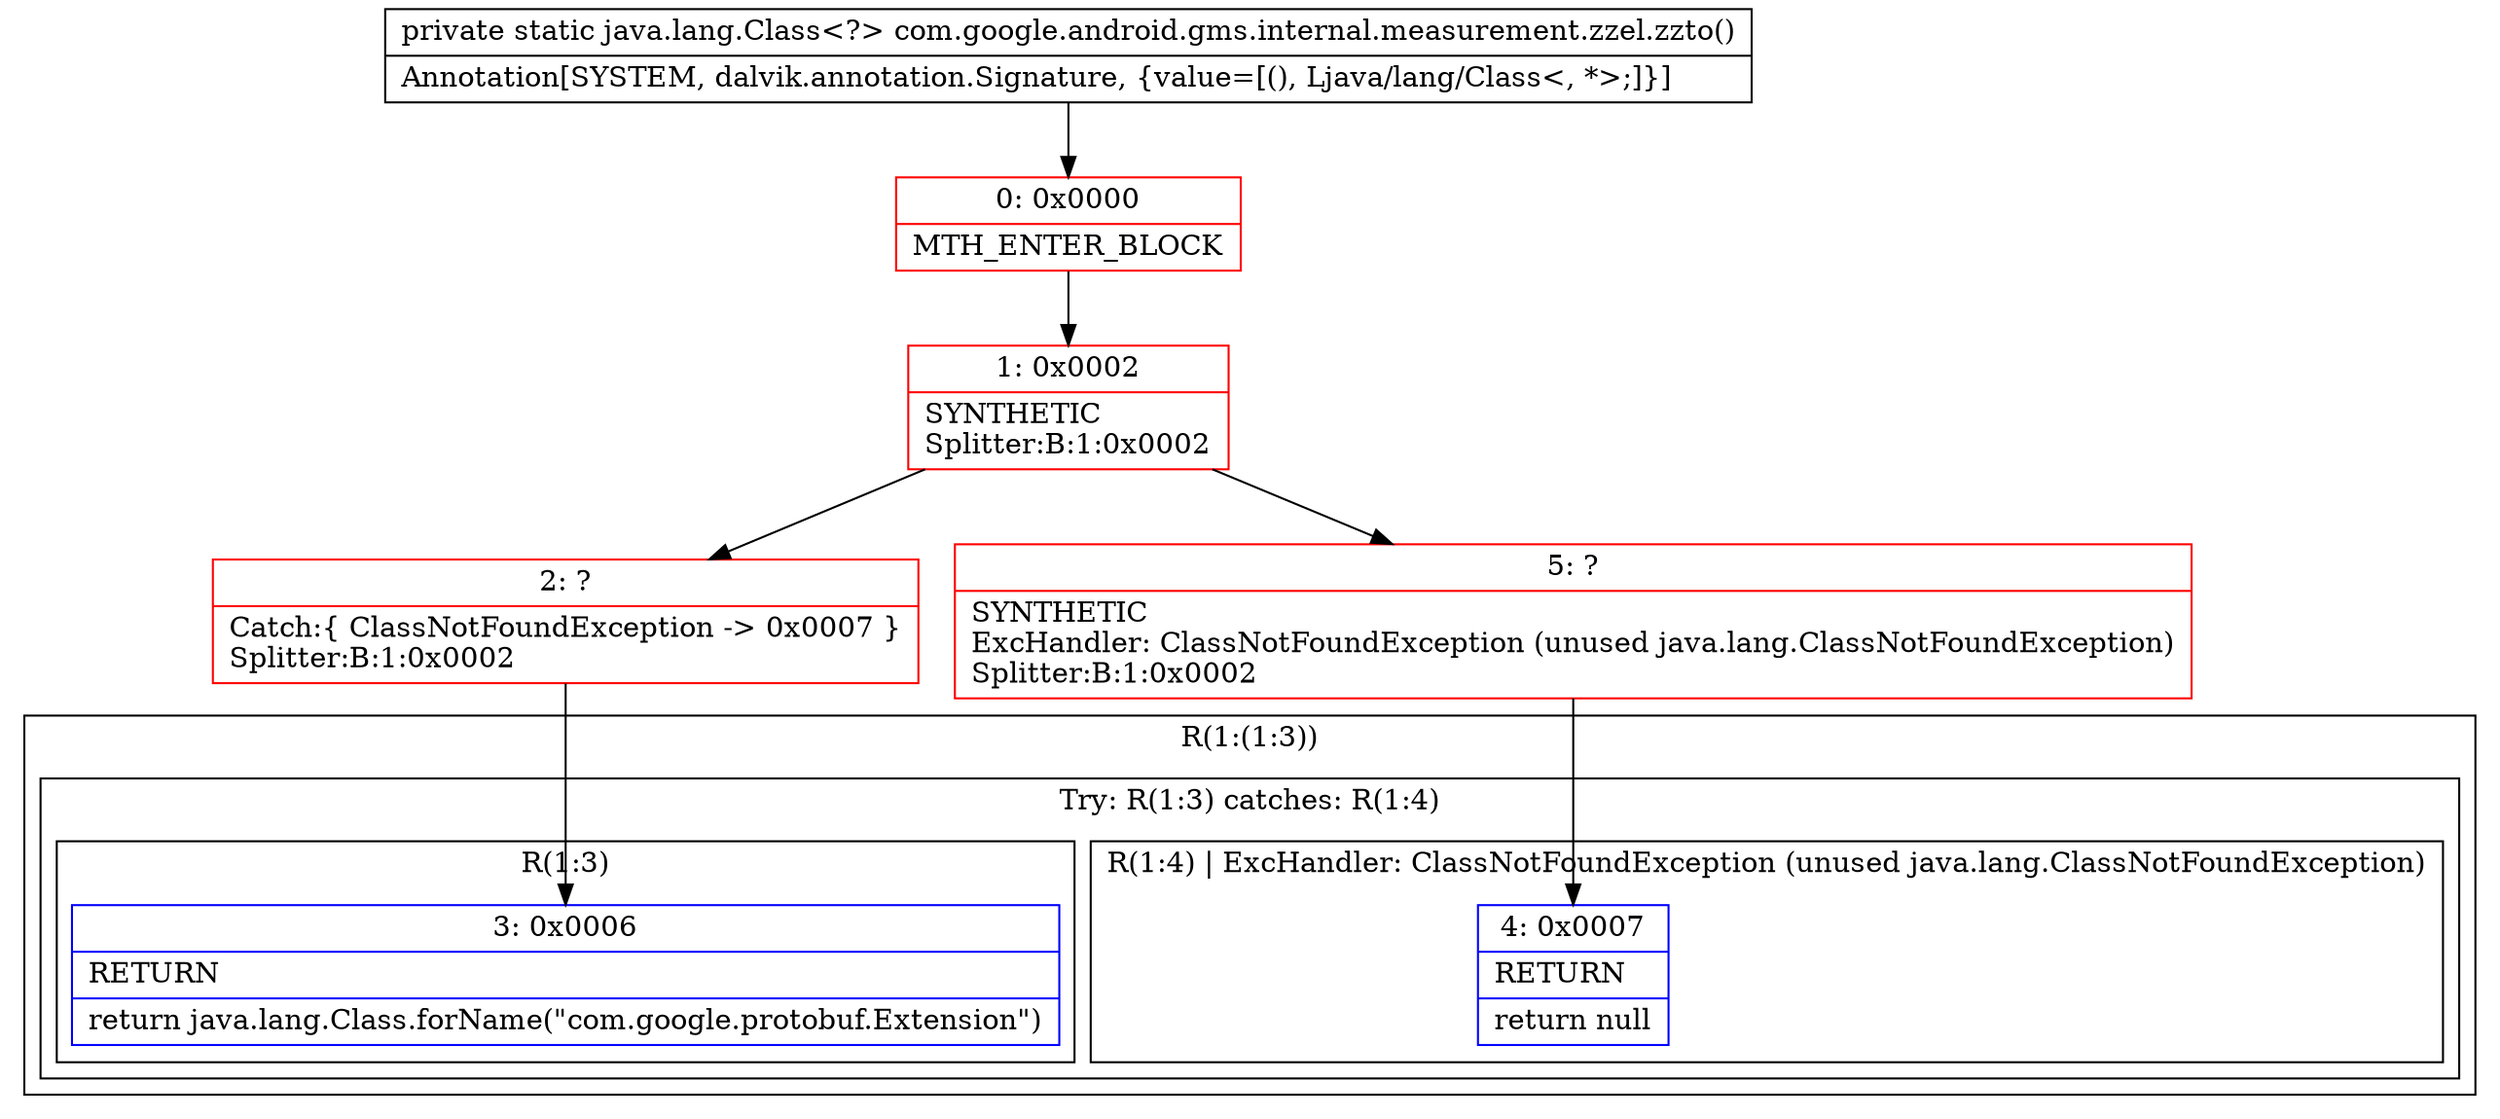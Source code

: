 digraph "CFG forcom.google.android.gms.internal.measurement.zzel.zzto()Ljava\/lang\/Class;" {
subgraph cluster_Region_1384296846 {
label = "R(1:(1:3))";
node [shape=record,color=blue];
subgraph cluster_TryCatchRegion_981763551 {
label = "Try: R(1:3) catches: R(1:4)";
node [shape=record,color=blue];
subgraph cluster_Region_1915957005 {
label = "R(1:3)";
node [shape=record,color=blue];
Node_3 [shape=record,label="{3\:\ 0x0006|RETURN\l|return java.lang.Class.forName(\"com.google.protobuf.Extension\")\l}"];
}
subgraph cluster_Region_1241290561 {
label = "R(1:4) | ExcHandler: ClassNotFoundException (unused java.lang.ClassNotFoundException)\l";
node [shape=record,color=blue];
Node_4 [shape=record,label="{4\:\ 0x0007|RETURN\l|return null\l}"];
}
}
}
subgraph cluster_Region_1241290561 {
label = "R(1:4) | ExcHandler: ClassNotFoundException (unused java.lang.ClassNotFoundException)\l";
node [shape=record,color=blue];
Node_4 [shape=record,label="{4\:\ 0x0007|RETURN\l|return null\l}"];
}
Node_0 [shape=record,color=red,label="{0\:\ 0x0000|MTH_ENTER_BLOCK\l}"];
Node_1 [shape=record,color=red,label="{1\:\ 0x0002|SYNTHETIC\lSplitter:B:1:0x0002\l}"];
Node_2 [shape=record,color=red,label="{2\:\ ?|Catch:\{ ClassNotFoundException \-\> 0x0007 \}\lSplitter:B:1:0x0002\l}"];
Node_5 [shape=record,color=red,label="{5\:\ ?|SYNTHETIC\lExcHandler: ClassNotFoundException (unused java.lang.ClassNotFoundException)\lSplitter:B:1:0x0002\l}"];
MethodNode[shape=record,label="{private static java.lang.Class\<?\> com.google.android.gms.internal.measurement.zzel.zzto()  | Annotation[SYSTEM, dalvik.annotation.Signature, \{value=[(), Ljava\/lang\/Class\<, *\>;]\}]\l}"];
MethodNode -> Node_0;
Node_0 -> Node_1;
Node_1 -> Node_2;
Node_1 -> Node_5;
Node_2 -> Node_3;
Node_5 -> Node_4;
}

